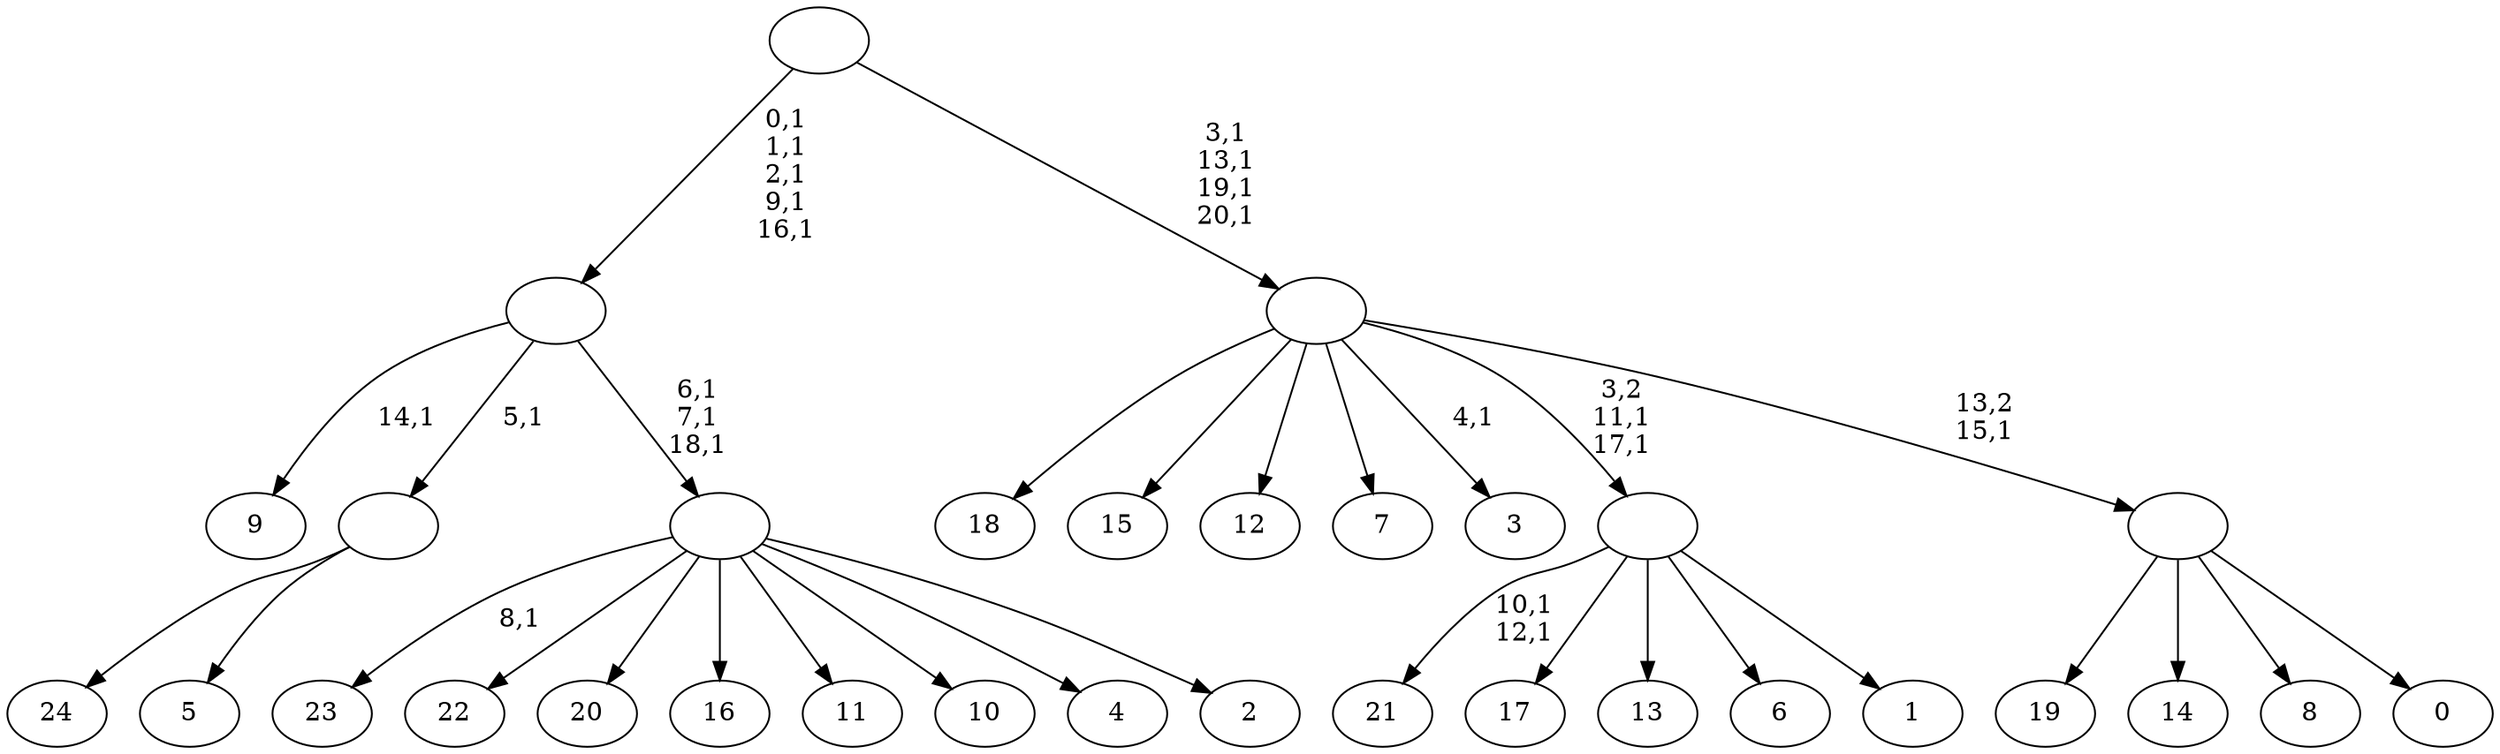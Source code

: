 digraph T {
	46 [label="24"]
	45 [label="23"]
	43 [label="22"]
	42 [label="21"]
	39 [label="20"]
	38 [label="19"]
	37 [label="18"]
	36 [label="17"]
	35 [label="16"]
	34 [label="15"]
	33 [label="14"]
	32 [label="13"]
	31 [label="12"]
	30 [label="11"]
	29 [label="10"]
	28 [label="9"]
	26 [label="8"]
	25 [label="7"]
	24 [label="6"]
	23 [label="5"]
	22 [label=""]
	21 [label="4"]
	20 [label="3"]
	18 [label="2"]
	17 [label=""]
	14 [label=""]
	9 [label="1"]
	8 [label=""]
	6 [label="0"]
	5 [label=""]
	4 [label=""]
	0 [label=""]
	22 -> 46 [label=""]
	22 -> 23 [label=""]
	17 -> 45 [label="8,1"]
	17 -> 43 [label=""]
	17 -> 39 [label=""]
	17 -> 35 [label=""]
	17 -> 30 [label=""]
	17 -> 29 [label=""]
	17 -> 21 [label=""]
	17 -> 18 [label=""]
	14 -> 17 [label="6,1\n7,1\n18,1"]
	14 -> 28 [label="14,1"]
	14 -> 22 [label="5,1"]
	8 -> 42 [label="10,1\n12,1"]
	8 -> 36 [label=""]
	8 -> 32 [label=""]
	8 -> 24 [label=""]
	8 -> 9 [label=""]
	5 -> 38 [label=""]
	5 -> 33 [label=""]
	5 -> 26 [label=""]
	5 -> 6 [label=""]
	4 -> 8 [label="3,2\n11,1\n17,1"]
	4 -> 20 [label="4,1"]
	4 -> 37 [label=""]
	4 -> 34 [label=""]
	4 -> 31 [label=""]
	4 -> 25 [label=""]
	4 -> 5 [label="13,2\n15,1"]
	0 -> 4 [label="3,1\n13,1\n19,1\n20,1"]
	0 -> 14 [label="0,1\n1,1\n2,1\n9,1\n16,1"]
}
